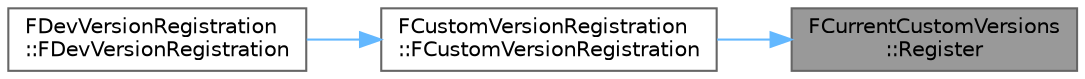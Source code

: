 digraph "FCurrentCustomVersions::Register"
{
 // INTERACTIVE_SVG=YES
 // LATEX_PDF_SIZE
  bgcolor="transparent";
  edge [fontname=Helvetica,fontsize=10,labelfontname=Helvetica,labelfontsize=10];
  node [fontname=Helvetica,fontsize=10,shape=box,height=0.2,width=0.4];
  rankdir="RL";
  Node1 [id="Node000001",label="FCurrentCustomVersions\l::Register",height=0.2,width=0.4,color="gray40", fillcolor="grey60", style="filled", fontcolor="black",tooltip=" "];
  Node1 -> Node2 [id="edge1_Node000001_Node000002",dir="back",color="steelblue1",style="solid",tooltip=" "];
  Node2 [id="Node000002",label="FCustomVersionRegistration\l::FCustomVersionRegistration",height=0.2,width=0.4,color="grey40", fillcolor="white", style="filled",URL="$de/d31/classFCustomVersionRegistration.html#a38c717ef116fc4f4d8736b43a6017df5",tooltip=" "];
  Node2 -> Node3 [id="edge2_Node000002_Node000003",dir="back",color="steelblue1",style="solid",tooltip=" "];
  Node3 [id="Node000003",label="FDevVersionRegistration\l::FDevVersionRegistration",height=0.2,width=0.4,color="grey40", fillcolor="white", style="filled",URL="$d1/d89/classFDevVersionRegistration.html#acc2f5cf8b6ebdee6d9b70691eefe1f21",tooltip=" "];
}
